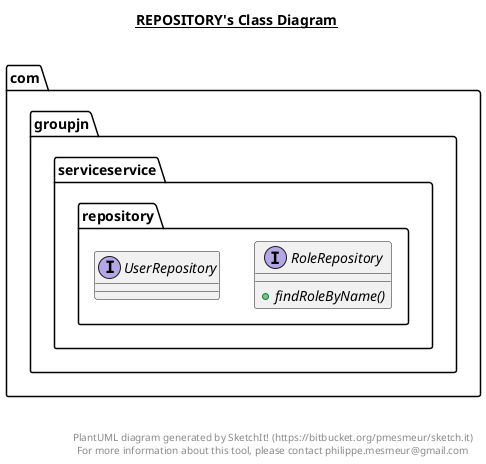 @startuml

title __REPOSITORY's Class Diagram__\n

  namespace com.groupjn.serviceservice {
    namespace repository {
      interface RoleRepository {
          {abstract} + findRoleByName()
      }
    }
  }
  

  namespace com.groupjn.serviceservice {
    namespace repository {
      interface UserRepository {
      }
    }
  }
  



right footer


PlantUML diagram generated by SketchIt! (https://bitbucket.org/pmesmeur/sketch.it)
For more information about this tool, please contact philippe.mesmeur@gmail.com
endfooter

@enduml
